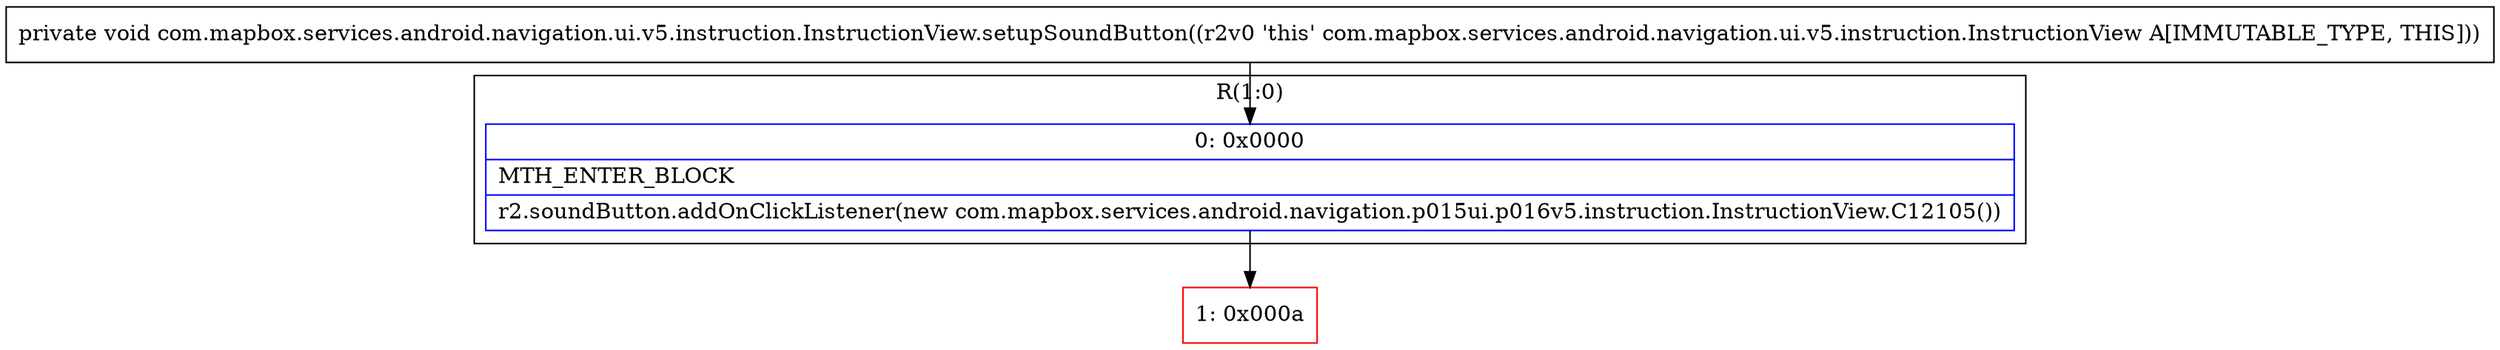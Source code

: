 digraph "CFG forcom.mapbox.services.android.navigation.ui.v5.instruction.InstructionView.setupSoundButton()V" {
subgraph cluster_Region_1906775498 {
label = "R(1:0)";
node [shape=record,color=blue];
Node_0 [shape=record,label="{0\:\ 0x0000|MTH_ENTER_BLOCK\l|r2.soundButton.addOnClickListener(new com.mapbox.services.android.navigation.p015ui.p016v5.instruction.InstructionView.C12105())\l}"];
}
Node_1 [shape=record,color=red,label="{1\:\ 0x000a}"];
MethodNode[shape=record,label="{private void com.mapbox.services.android.navigation.ui.v5.instruction.InstructionView.setupSoundButton((r2v0 'this' com.mapbox.services.android.navigation.ui.v5.instruction.InstructionView A[IMMUTABLE_TYPE, THIS])) }"];
MethodNode -> Node_0;
Node_0 -> Node_1;
}

